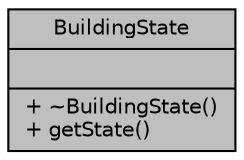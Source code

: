 digraph "BuildingState"
{
 // LATEX_PDF_SIZE
  edge [fontname="Helvetica",fontsize="10",labelfontname="Helvetica",labelfontsize="10"];
  node [fontname="Helvetica",fontsize="10",shape=record];
  Node1 [label="{BuildingState\n||+ ~BuildingState()\l+ getState()\l}",height=0.2,width=0.4,color="black", fillcolor="grey75", style="filled", fontcolor="black",tooltip="Abstract base class for building states."];
}
